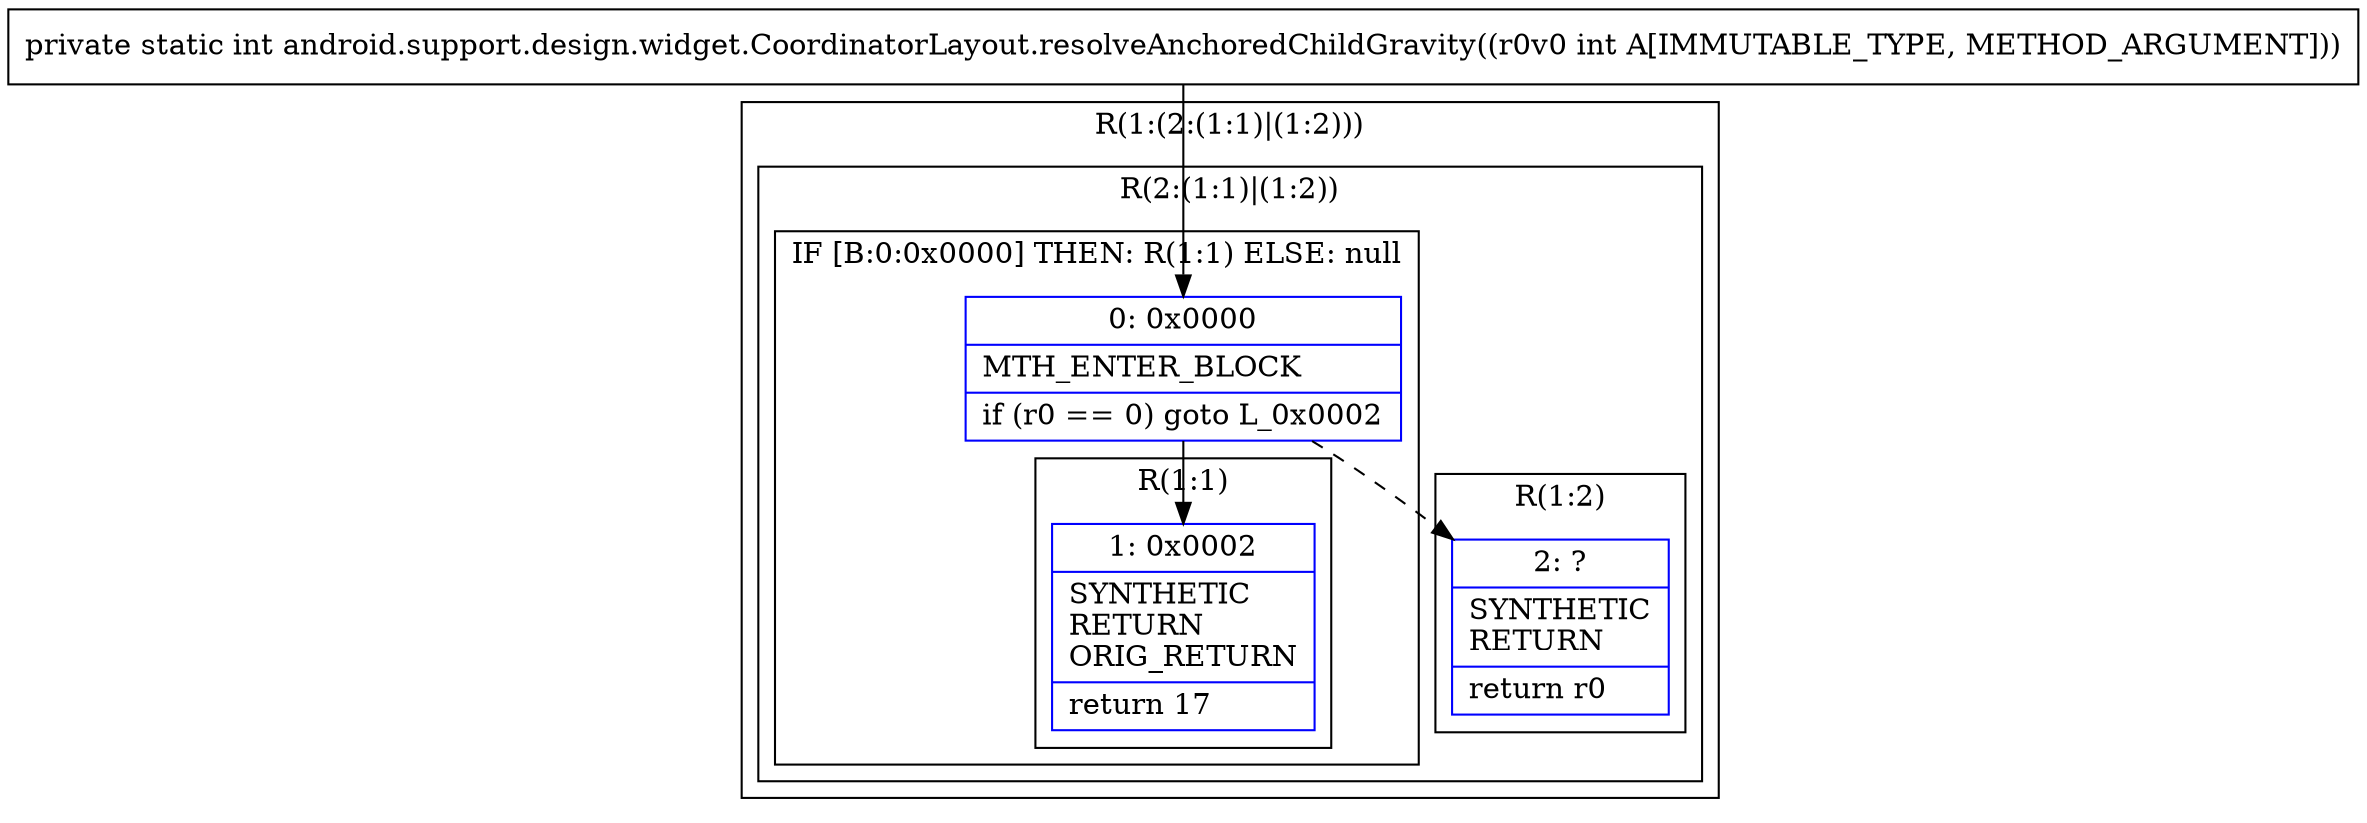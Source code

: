 digraph "CFG forandroid.support.design.widget.CoordinatorLayout.resolveAnchoredChildGravity(I)I" {
subgraph cluster_Region_2038877064 {
label = "R(1:(2:(1:1)|(1:2)))";
node [shape=record,color=blue];
subgraph cluster_Region_1835604400 {
label = "R(2:(1:1)|(1:2))";
node [shape=record,color=blue];
subgraph cluster_IfRegion_47038749 {
label = "IF [B:0:0x0000] THEN: R(1:1) ELSE: null";
node [shape=record,color=blue];
Node_0 [shape=record,label="{0\:\ 0x0000|MTH_ENTER_BLOCK\l|if (r0 == 0) goto L_0x0002\l}"];
subgraph cluster_Region_596205004 {
label = "R(1:1)";
node [shape=record,color=blue];
Node_1 [shape=record,label="{1\:\ 0x0002|SYNTHETIC\lRETURN\lORIG_RETURN\l|return 17\l}"];
}
}
subgraph cluster_Region_1822169278 {
label = "R(1:2)";
node [shape=record,color=blue];
Node_2 [shape=record,label="{2\:\ ?|SYNTHETIC\lRETURN\l|return r0\l}"];
}
}
}
MethodNode[shape=record,label="{private static int android.support.design.widget.CoordinatorLayout.resolveAnchoredChildGravity((r0v0 int A[IMMUTABLE_TYPE, METHOD_ARGUMENT])) }"];
MethodNode -> Node_0;
Node_0 -> Node_1;
Node_0 -> Node_2[style=dashed];
}

